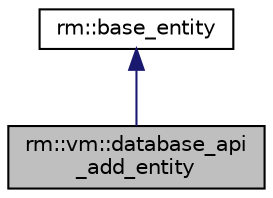 digraph "rm::vm::database_api_add_entity"
{
 // LATEX_PDF_SIZE
  bgcolor="transparent";
  edge [fontname="Helvetica",fontsize="10",labelfontname="Helvetica",labelfontsize="10"];
  node [fontname="Helvetica",fontsize="10",shape=record];
  Node1 [label="rm::vm::database_api\l_add_entity",height=0.2,width=0.4,color="black", fillcolor="grey75", style="filled", fontcolor="black",tooltip=" "];
  Node2 -> Node1 [dir="back",color="midnightblue",fontsize="10",style="solid",fontname="Helvetica"];
  Node2 [label="rm::base_entity",height=0.2,width=0.4,color="black",URL="$structrm_1_1base__entity.html",tooltip=" "];
}
